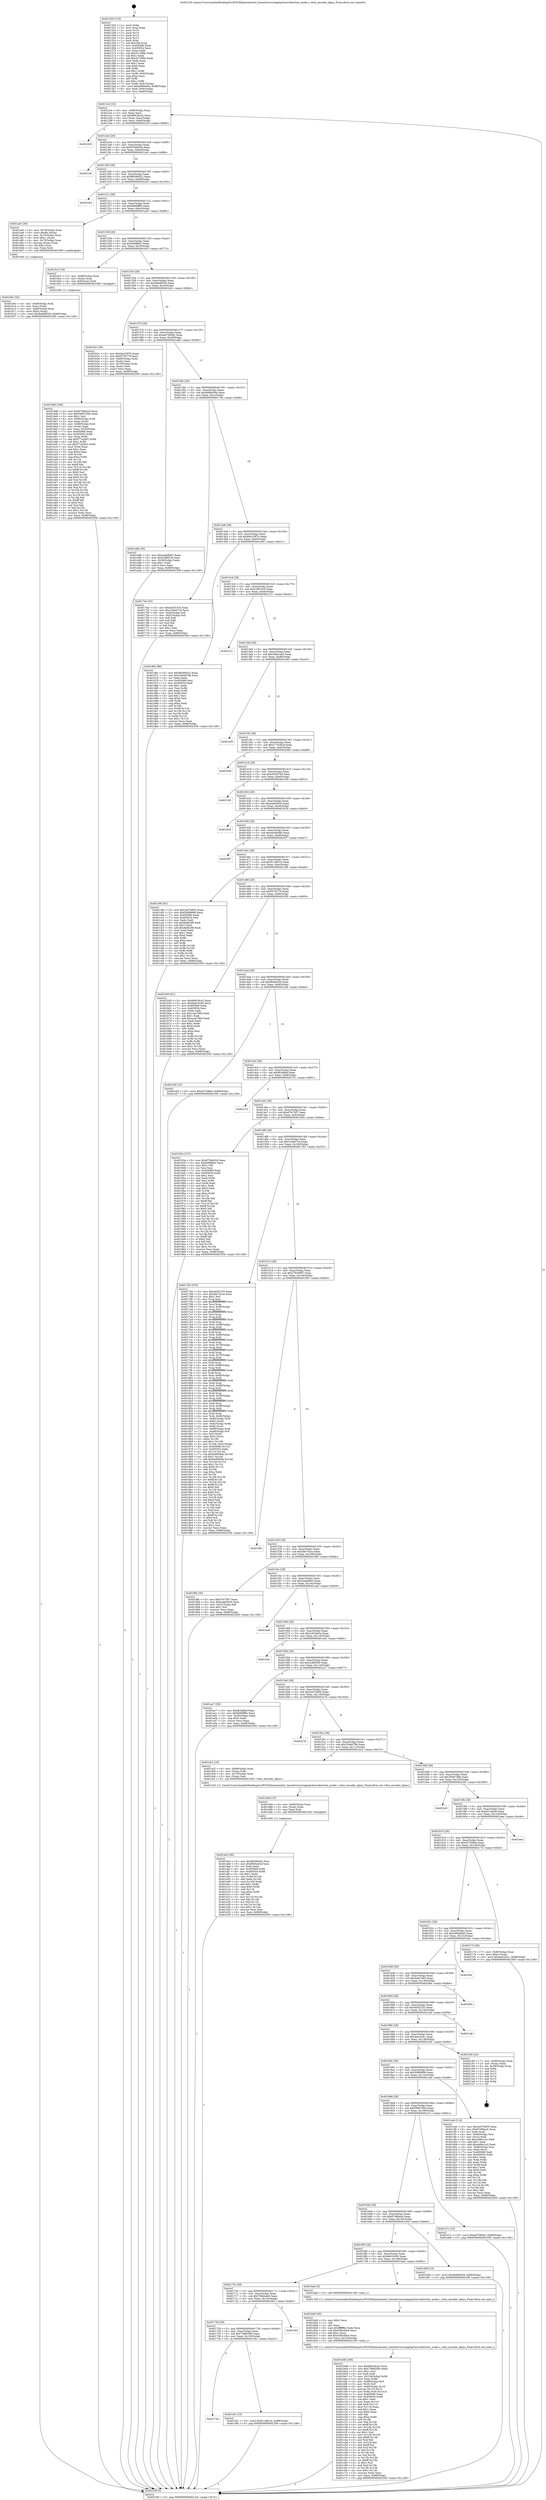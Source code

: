 digraph "0x401250" {
  label = "0x401250 (/mnt/c/Users/mathe/Desktop/tcc/POCII/binaries/extr_linuxdriversstagingvboxvideovbox_mode.c_vbox_encoder_dpms_Final-ollvm.out::main(0))"
  labelloc = "t"
  node[shape=record]

  Entry [label="",width=0.3,height=0.3,shape=circle,fillcolor=black,style=filled]
  "0x4012c4" [label="{
     0x4012c4 [32]\l
     | [instrs]\l
     &nbsp;&nbsp;0x4012c4 \<+6\>: mov -0x98(%rbp),%eax\l
     &nbsp;&nbsp;0x4012ca \<+2\>: mov %eax,%ecx\l
     &nbsp;&nbsp;0x4012cc \<+6\>: sub $0x86918c42,%ecx\l
     &nbsp;&nbsp;0x4012d2 \<+6\>: mov %eax,-0xac(%rbp)\l
     &nbsp;&nbsp;0x4012d8 \<+6\>: mov %ecx,-0xb0(%rbp)\l
     &nbsp;&nbsp;0x4012de \<+6\>: je 0000000000402220 \<main+0xfd0\>\l
  }"]
  "0x402220" [label="{
     0x402220\l
  }", style=dashed]
  "0x4012e4" [label="{
     0x4012e4 [28]\l
     | [instrs]\l
     &nbsp;&nbsp;0x4012e4 \<+5\>: jmp 00000000004012e9 \<main+0x99\>\l
     &nbsp;&nbsp;0x4012e9 \<+6\>: mov -0xac(%rbp),%eax\l
     &nbsp;&nbsp;0x4012ef \<+5\>: sub $0x875bb02d,%eax\l
     &nbsp;&nbsp;0x4012f4 \<+6\>: mov %eax,-0xb4(%rbp)\l
     &nbsp;&nbsp;0x4012fa \<+6\>: je 00000000004021ed \<main+0xf9d\>\l
  }"]
  Exit [label="",width=0.3,height=0.3,shape=circle,fillcolor=black,style=filled,peripheries=2]
  "0x4021ed" [label="{
     0x4021ed\l
  }", style=dashed]
  "0x401300" [label="{
     0x401300 [28]\l
     | [instrs]\l
     &nbsp;&nbsp;0x401300 \<+5\>: jmp 0000000000401305 \<main+0xb5\>\l
     &nbsp;&nbsp;0x401305 \<+6\>: mov -0xac(%rbp),%eax\l
     &nbsp;&nbsp;0x40130b \<+5\>: sub $0x98390d32,%eax\l
     &nbsp;&nbsp;0x401310 \<+6\>: mov %eax,-0xb8(%rbp)\l
     &nbsp;&nbsp;0x401316 \<+6\>: je 00000000004022a5 \<main+0x1055\>\l
  }"]
  "0x401de3" [label="{
     0x401de3 [90]\l
     | [instrs]\l
     &nbsp;&nbsp;0x401de3 \<+5\>: mov $0x98390d32,%esi\l
     &nbsp;&nbsp;0x401de8 \<+5\>: mov $0xf949e43d,%ecx\l
     &nbsp;&nbsp;0x401ded \<+2\>: xor %edx,%edx\l
     &nbsp;&nbsp;0x401def \<+8\>: mov 0x405068,%r8d\l
     &nbsp;&nbsp;0x401df7 \<+8\>: mov 0x405054,%r9d\l
     &nbsp;&nbsp;0x401dff \<+3\>: sub $0x1,%edx\l
     &nbsp;&nbsp;0x401e02 \<+3\>: mov %r8d,%r10d\l
     &nbsp;&nbsp;0x401e05 \<+3\>: add %edx,%r10d\l
     &nbsp;&nbsp;0x401e08 \<+4\>: imul %r10d,%r8d\l
     &nbsp;&nbsp;0x401e0c \<+4\>: and $0x1,%r8d\l
     &nbsp;&nbsp;0x401e10 \<+4\>: cmp $0x0,%r8d\l
     &nbsp;&nbsp;0x401e14 \<+4\>: sete %r11b\l
     &nbsp;&nbsp;0x401e18 \<+4\>: cmp $0xa,%r9d\l
     &nbsp;&nbsp;0x401e1c \<+3\>: setl %bl\l
     &nbsp;&nbsp;0x401e1f \<+3\>: mov %r11b,%r14b\l
     &nbsp;&nbsp;0x401e22 \<+3\>: and %bl,%r14b\l
     &nbsp;&nbsp;0x401e25 \<+3\>: xor %bl,%r11b\l
     &nbsp;&nbsp;0x401e28 \<+3\>: or %r11b,%r14b\l
     &nbsp;&nbsp;0x401e2b \<+4\>: test $0x1,%r14b\l
     &nbsp;&nbsp;0x401e2f \<+3\>: cmovne %ecx,%esi\l
     &nbsp;&nbsp;0x401e32 \<+6\>: mov %esi,-0x98(%rbp)\l
     &nbsp;&nbsp;0x401e38 \<+5\>: jmp 0000000000402358 \<main+0x1108\>\l
  }"]
  "0x4022a5" [label="{
     0x4022a5\l
  }", style=dashed]
  "0x40131c" [label="{
     0x40131c [28]\l
     | [instrs]\l
     &nbsp;&nbsp;0x40131c \<+5\>: jmp 0000000000401321 \<main+0xd1\>\l
     &nbsp;&nbsp;0x401321 \<+6\>: mov -0xac(%rbp),%eax\l
     &nbsp;&nbsp;0x401327 \<+5\>: sub $0x9d66ff82,%eax\l
     &nbsp;&nbsp;0x40132c \<+6\>: mov %eax,-0xbc(%rbp)\l
     &nbsp;&nbsp;0x401332 \<+6\>: je 0000000000401ae5 \<main+0x895\>\l
  }"]
  "0x401dd4" [label="{
     0x401dd4 [15]\l
     | [instrs]\l
     &nbsp;&nbsp;0x401dd4 \<+4\>: mov -0x68(%rbp),%rax\l
     &nbsp;&nbsp;0x401dd8 \<+3\>: mov (%rax),%rax\l
     &nbsp;&nbsp;0x401ddb \<+3\>: mov %rax,%rdi\l
     &nbsp;&nbsp;0x401dde \<+5\>: call 0000000000401030 \<free@plt\>\l
     | [calls]\l
     &nbsp;&nbsp;0x401030 \{1\} (unknown)\l
  }"]
  "0x401ae5" [label="{
     0x401ae5 [39]\l
     | [instrs]\l
     &nbsp;&nbsp;0x401ae5 \<+4\>: mov -0x78(%rbp),%rax\l
     &nbsp;&nbsp;0x401ae9 \<+6\>: movl $0x64,(%rax)\l
     &nbsp;&nbsp;0x401aef \<+4\>: mov -0x70(%rbp),%rax\l
     &nbsp;&nbsp;0x401af3 \<+6\>: movl $0x1,(%rax)\l
     &nbsp;&nbsp;0x401af9 \<+4\>: mov -0x70(%rbp),%rax\l
     &nbsp;&nbsp;0x401afd \<+3\>: movslq (%rax),%rax\l
     &nbsp;&nbsp;0x401b00 \<+4\>: shl $0x2,%rax\l
     &nbsp;&nbsp;0x401b04 \<+3\>: mov %rax,%rdi\l
     &nbsp;&nbsp;0x401b07 \<+5\>: call 0000000000401050 \<malloc@plt\>\l
     | [calls]\l
     &nbsp;&nbsp;0x401050 \{1\} (unknown)\l
  }"]
  "0x401338" [label="{
     0x401338 [28]\l
     | [instrs]\l
     &nbsp;&nbsp;0x401338 \<+5\>: jmp 000000000040133d \<main+0xed\>\l
     &nbsp;&nbsp;0x40133d \<+6\>: mov -0xac(%rbp),%eax\l
     &nbsp;&nbsp;0x401343 \<+5\>: sub $0x9d9ffa62,%eax\l
     &nbsp;&nbsp;0x401348 \<+6\>: mov %eax,-0xc0(%rbp)\l
     &nbsp;&nbsp;0x40134e \<+6\>: je 00000000004019c3 \<main+0x773\>\l
  }"]
  "0x401744" [label="{
     0x401744\l
  }", style=dashed]
  "0x4019c3" [label="{
     0x4019c3 [19]\l
     | [instrs]\l
     &nbsp;&nbsp;0x4019c3 \<+7\>: mov -0x88(%rbp),%rax\l
     &nbsp;&nbsp;0x4019ca \<+3\>: mov (%rax),%rax\l
     &nbsp;&nbsp;0x4019cd \<+4\>: mov 0x8(%rax),%rdi\l
     &nbsp;&nbsp;0x4019d1 \<+5\>: call 0000000000401060 \<atoi@plt\>\l
     | [calls]\l
     &nbsp;&nbsp;0x401060 \{1\} (unknown)\l
  }"]
  "0x401354" [label="{
     0x401354 [28]\l
     | [instrs]\l
     &nbsp;&nbsp;0x401354 \<+5\>: jmp 0000000000401359 \<main+0x109\>\l
     &nbsp;&nbsp;0x401359 \<+6\>: mov -0xac(%rbp),%eax\l
     &nbsp;&nbsp;0x40135f \<+5\>: sub $0x9e6d8529,%eax\l
     &nbsp;&nbsp;0x401364 \<+6\>: mov %eax,-0xc4(%rbp)\l
     &nbsp;&nbsp;0x40136a \<+6\>: je 0000000000401b2c \<main+0x8dc\>\l
  }"]
  "0x401c81" [label="{
     0x401c81 [15]\l
     | [instrs]\l
     &nbsp;&nbsp;0x401c81 \<+10\>: movl $0xf11d8c1b,-0x98(%rbp)\l
     &nbsp;&nbsp;0x401c8b \<+5\>: jmp 0000000000402358 \<main+0x1108\>\l
  }"]
  "0x401b2c" [label="{
     0x401b2c [36]\l
     | [instrs]\l
     &nbsp;&nbsp;0x401b2c \<+5\>: mov $0xb9c2587b,%eax\l
     &nbsp;&nbsp;0x401b31 \<+5\>: mov $0xf37f4776,%ecx\l
     &nbsp;&nbsp;0x401b36 \<+4\>: mov -0x60(%rbp),%rdx\l
     &nbsp;&nbsp;0x401b3a \<+2\>: mov (%rdx),%esi\l
     &nbsp;&nbsp;0x401b3c \<+4\>: mov -0x70(%rbp),%rdx\l
     &nbsp;&nbsp;0x401b40 \<+2\>: cmp (%rdx),%esi\l
     &nbsp;&nbsp;0x401b42 \<+3\>: cmovl %ecx,%eax\l
     &nbsp;&nbsp;0x401b45 \<+6\>: mov %eax,-0x98(%rbp)\l
     &nbsp;&nbsp;0x401b4b \<+5\>: jmp 0000000000402358 \<main+0x1108\>\l
  }"]
  "0x401370" [label="{
     0x401370 [28]\l
     | [instrs]\l
     &nbsp;&nbsp;0x401370 \<+5\>: jmp 0000000000401375 \<main+0x125\>\l
     &nbsp;&nbsp;0x401375 \<+6\>: mov -0xac(%rbp),%eax\l
     &nbsp;&nbsp;0x40137b \<+5\>: sub $0xad7585d2,%eax\l
     &nbsp;&nbsp;0x401380 \<+6\>: mov %eax,-0xc8(%rbp)\l
     &nbsp;&nbsp;0x401386 \<+6\>: je 0000000000401a8b \<main+0x83b\>\l
  }"]
  "0x401728" [label="{
     0x401728 [28]\l
     | [instrs]\l
     &nbsp;&nbsp;0x401728 \<+5\>: jmp 000000000040172d \<main+0x4dd\>\l
     &nbsp;&nbsp;0x40172d \<+6\>: mov -0xac(%rbp),%eax\l
     &nbsp;&nbsp;0x401733 \<+5\>: sub $0x73860590,%eax\l
     &nbsp;&nbsp;0x401738 \<+6\>: mov %eax,-0x150(%rbp)\l
     &nbsp;&nbsp;0x40173e \<+6\>: je 0000000000401c81 \<main+0xa31\>\l
  }"]
  "0x401a8b" [label="{
     0x401a8b [30]\l
     | [instrs]\l
     &nbsp;&nbsp;0x401a8b \<+5\>: mov $0x2aab9e63,%eax\l
     &nbsp;&nbsp;0x401a90 \<+5\>: mov $0x2cfd6526,%ecx\l
     &nbsp;&nbsp;0x401a95 \<+3\>: mov -0x30(%rbp),%edx\l
     &nbsp;&nbsp;0x401a98 \<+3\>: cmp $0x1,%edx\l
     &nbsp;&nbsp;0x401a9b \<+3\>: cmovl %ecx,%eax\l
     &nbsp;&nbsp;0x401a9e \<+6\>: mov %eax,-0x98(%rbp)\l
     &nbsp;&nbsp;0x401aa4 \<+5\>: jmp 0000000000402358 \<main+0x1108\>\l
  }"]
  "0x40138c" [label="{
     0x40138c [28]\l
     | [instrs]\l
     &nbsp;&nbsp;0x40138c \<+5\>: jmp 0000000000401391 \<main+0x141\>\l
     &nbsp;&nbsp;0x401391 \<+6\>: mov -0xac(%rbp),%eax\l
     &nbsp;&nbsp;0x401397 \<+5\>: sub $0xb888e56e,%eax\l
     &nbsp;&nbsp;0x40139c \<+6\>: mov %eax,-0xcc(%rbp)\l
     &nbsp;&nbsp;0x4013a2 \<+6\>: je 000000000040174e \<main+0x4fe\>\l
  }"]
  "0x401fb3" [label="{
     0x401fb3\l
  }", style=dashed]
  "0x40174e" [label="{
     0x40174e [53]\l
     | [instrs]\l
     &nbsp;&nbsp;0x40174e \<+5\>: mov $0x4d3f1533,%eax\l
     &nbsp;&nbsp;0x401753 \<+5\>: mov $0x145e6718,%ecx\l
     &nbsp;&nbsp;0x401758 \<+6\>: mov -0x92(%rbp),%dl\l
     &nbsp;&nbsp;0x40175e \<+7\>: mov -0x91(%rbp),%sil\l
     &nbsp;&nbsp;0x401765 \<+3\>: mov %dl,%dil\l
     &nbsp;&nbsp;0x401768 \<+3\>: and %sil,%dil\l
     &nbsp;&nbsp;0x40176b \<+3\>: xor %sil,%dl\l
     &nbsp;&nbsp;0x40176e \<+3\>: or %dl,%dil\l
     &nbsp;&nbsp;0x401771 \<+4\>: test $0x1,%dil\l
     &nbsp;&nbsp;0x401775 \<+3\>: cmovne %ecx,%eax\l
     &nbsp;&nbsp;0x401778 \<+6\>: mov %eax,-0x98(%rbp)\l
     &nbsp;&nbsp;0x40177e \<+5\>: jmp 0000000000402358 \<main+0x1108\>\l
  }"]
  "0x4013a8" [label="{
     0x4013a8 [28]\l
     | [instrs]\l
     &nbsp;&nbsp;0x4013a8 \<+5\>: jmp 00000000004013ad \<main+0x15d\>\l
     &nbsp;&nbsp;0x4013ad \<+6\>: mov -0xac(%rbp),%eax\l
     &nbsp;&nbsp;0x4013b3 \<+5\>: sub $0xb9c2587b,%eax\l
     &nbsp;&nbsp;0x4013b8 \<+6\>: mov %eax,-0xd0(%rbp)\l
     &nbsp;&nbsp;0x4013be \<+6\>: je 0000000000401d6c \<main+0xb1c\>\l
  }"]
  "0x402358" [label="{
     0x402358 [5]\l
     | [instrs]\l
     &nbsp;&nbsp;0x402358 \<+5\>: jmp 00000000004012c4 \<main+0x74\>\l
  }"]
  "0x401250" [label="{
     0x401250 [116]\l
     | [instrs]\l
     &nbsp;&nbsp;0x401250 \<+1\>: push %rbp\l
     &nbsp;&nbsp;0x401251 \<+3\>: mov %rsp,%rbp\l
     &nbsp;&nbsp;0x401254 \<+2\>: push %r15\l
     &nbsp;&nbsp;0x401256 \<+2\>: push %r14\l
     &nbsp;&nbsp;0x401258 \<+2\>: push %r13\l
     &nbsp;&nbsp;0x40125a \<+2\>: push %r12\l
     &nbsp;&nbsp;0x40125c \<+1\>: push %rbx\l
     &nbsp;&nbsp;0x40125d \<+7\>: sub $0x168,%rsp\l
     &nbsp;&nbsp;0x401264 \<+7\>: mov 0x405068,%eax\l
     &nbsp;&nbsp;0x40126b \<+7\>: mov 0x405054,%ecx\l
     &nbsp;&nbsp;0x401272 \<+2\>: mov %eax,%edx\l
     &nbsp;&nbsp;0x401274 \<+6\>: sub $0x5c7cf8fa,%edx\l
     &nbsp;&nbsp;0x40127a \<+3\>: sub $0x1,%edx\l
     &nbsp;&nbsp;0x40127d \<+6\>: add $0x5c7cf8fa,%edx\l
     &nbsp;&nbsp;0x401283 \<+3\>: imul %edx,%eax\l
     &nbsp;&nbsp;0x401286 \<+3\>: and $0x1,%eax\l
     &nbsp;&nbsp;0x401289 \<+3\>: cmp $0x0,%eax\l
     &nbsp;&nbsp;0x40128c \<+4\>: sete %r8b\l
     &nbsp;&nbsp;0x401290 \<+4\>: and $0x1,%r8b\l
     &nbsp;&nbsp;0x401294 \<+7\>: mov %r8b,-0x92(%rbp)\l
     &nbsp;&nbsp;0x40129b \<+3\>: cmp $0xa,%ecx\l
     &nbsp;&nbsp;0x40129e \<+4\>: setl %r8b\l
     &nbsp;&nbsp;0x4012a2 \<+4\>: and $0x1,%r8b\l
     &nbsp;&nbsp;0x4012a6 \<+7\>: mov %r8b,-0x91(%rbp)\l
     &nbsp;&nbsp;0x4012ad \<+10\>: movl $0xb888e56e,-0x98(%rbp)\l
     &nbsp;&nbsp;0x4012b7 \<+6\>: mov %edi,-0x9c(%rbp)\l
     &nbsp;&nbsp;0x4012bd \<+7\>: mov %rsi,-0xa8(%rbp)\l
  }"]
  "0x401bd8" [label="{
     0x401bd8 [169]\l
     | [instrs]\l
     &nbsp;&nbsp;0x401bd8 \<+5\>: mov $0x86918c42,%ecx\l
     &nbsp;&nbsp;0x401bdd \<+5\>: mov $0x73860590,%edx\l
     &nbsp;&nbsp;0x401be2 \<+3\>: mov $0x1,%sil\l
     &nbsp;&nbsp;0x401be5 \<+2\>: xor %edi,%edi\l
     &nbsp;&nbsp;0x401be7 \<+7\>: mov -0x154(%rbp),%r8d\l
     &nbsp;&nbsp;0x401bee \<+4\>: imul %eax,%r8d\l
     &nbsp;&nbsp;0x401bf2 \<+4\>: mov -0x68(%rbp),%r9\l
     &nbsp;&nbsp;0x401bf6 \<+3\>: mov (%r9),%r9\l
     &nbsp;&nbsp;0x401bf9 \<+4\>: mov -0x60(%rbp),%r10\l
     &nbsp;&nbsp;0x401bfd \<+3\>: movslq (%r10),%r10\l
     &nbsp;&nbsp;0x401c00 \<+4\>: mov %r8d,(%r9,%r10,4)\l
     &nbsp;&nbsp;0x401c04 \<+7\>: mov 0x405068,%eax\l
     &nbsp;&nbsp;0x401c0b \<+8\>: mov 0x405054,%r8d\l
     &nbsp;&nbsp;0x401c13 \<+3\>: sub $0x1,%edi\l
     &nbsp;&nbsp;0x401c16 \<+3\>: mov %eax,%r11d\l
     &nbsp;&nbsp;0x401c19 \<+3\>: add %edi,%r11d\l
     &nbsp;&nbsp;0x401c1c \<+4\>: imul %r11d,%eax\l
     &nbsp;&nbsp;0x401c20 \<+3\>: and $0x1,%eax\l
     &nbsp;&nbsp;0x401c23 \<+3\>: cmp $0x0,%eax\l
     &nbsp;&nbsp;0x401c26 \<+3\>: sete %bl\l
     &nbsp;&nbsp;0x401c29 \<+4\>: cmp $0xa,%r8d\l
     &nbsp;&nbsp;0x401c2d \<+4\>: setl %r14b\l
     &nbsp;&nbsp;0x401c31 \<+3\>: mov %bl,%r15b\l
     &nbsp;&nbsp;0x401c34 \<+4\>: xor $0xff,%r15b\l
     &nbsp;&nbsp;0x401c38 \<+3\>: mov %r14b,%r12b\l
     &nbsp;&nbsp;0x401c3b \<+4\>: xor $0xff,%r12b\l
     &nbsp;&nbsp;0x401c3f \<+4\>: xor $0x1,%sil\l
     &nbsp;&nbsp;0x401c43 \<+3\>: mov %r15b,%r13b\l
     &nbsp;&nbsp;0x401c46 \<+4\>: and $0xff,%r13b\l
     &nbsp;&nbsp;0x401c4a \<+3\>: and %sil,%bl\l
     &nbsp;&nbsp;0x401c4d \<+3\>: mov %r12b,%al\l
     &nbsp;&nbsp;0x401c50 \<+2\>: and $0xff,%al\l
     &nbsp;&nbsp;0x401c52 \<+3\>: and %sil,%r14b\l
     &nbsp;&nbsp;0x401c55 \<+3\>: or %bl,%r13b\l
     &nbsp;&nbsp;0x401c58 \<+3\>: or %r14b,%al\l
     &nbsp;&nbsp;0x401c5b \<+3\>: xor %al,%r13b\l
     &nbsp;&nbsp;0x401c5e \<+3\>: or %r12b,%r15b\l
     &nbsp;&nbsp;0x401c61 \<+4\>: xor $0xff,%r15b\l
     &nbsp;&nbsp;0x401c65 \<+4\>: or $0x1,%sil\l
     &nbsp;&nbsp;0x401c69 \<+3\>: and %sil,%r15b\l
     &nbsp;&nbsp;0x401c6c \<+3\>: or %r15b,%r13b\l
     &nbsp;&nbsp;0x401c6f \<+4\>: test $0x1,%r13b\l
     &nbsp;&nbsp;0x401c73 \<+3\>: cmovne %edx,%ecx\l
     &nbsp;&nbsp;0x401c76 \<+6\>: mov %ecx,-0x98(%rbp)\l
     &nbsp;&nbsp;0x401c7c \<+5\>: jmp 0000000000402358 \<main+0x1108\>\l
  }"]
  "0x401d6c" [label="{
     0x401d6c [86]\l
     | [instrs]\l
     &nbsp;&nbsp;0x401d6c \<+5\>: mov $0x98390d32,%eax\l
     &nbsp;&nbsp;0x401d71 \<+5\>: mov $0x336dd78b,%ecx\l
     &nbsp;&nbsp;0x401d76 \<+2\>: xor %edx,%edx\l
     &nbsp;&nbsp;0x401d78 \<+7\>: mov 0x405068,%esi\l
     &nbsp;&nbsp;0x401d7f \<+7\>: mov 0x405054,%edi\l
     &nbsp;&nbsp;0x401d86 \<+3\>: sub $0x1,%edx\l
     &nbsp;&nbsp;0x401d89 \<+3\>: mov %esi,%r8d\l
     &nbsp;&nbsp;0x401d8c \<+3\>: add %edx,%r8d\l
     &nbsp;&nbsp;0x401d8f \<+4\>: imul %r8d,%esi\l
     &nbsp;&nbsp;0x401d93 \<+3\>: and $0x1,%esi\l
     &nbsp;&nbsp;0x401d96 \<+3\>: cmp $0x0,%esi\l
     &nbsp;&nbsp;0x401d99 \<+4\>: sete %r9b\l
     &nbsp;&nbsp;0x401d9d \<+3\>: cmp $0xa,%edi\l
     &nbsp;&nbsp;0x401da0 \<+4\>: setl %r10b\l
     &nbsp;&nbsp;0x401da4 \<+3\>: mov %r9b,%r11b\l
     &nbsp;&nbsp;0x401da7 \<+3\>: and %r10b,%r11b\l
     &nbsp;&nbsp;0x401daa \<+3\>: xor %r10b,%r9b\l
     &nbsp;&nbsp;0x401dad \<+3\>: or %r9b,%r11b\l
     &nbsp;&nbsp;0x401db0 \<+4\>: test $0x1,%r11b\l
     &nbsp;&nbsp;0x401db4 \<+3\>: cmovne %ecx,%eax\l
     &nbsp;&nbsp;0x401db7 \<+6\>: mov %eax,-0x98(%rbp)\l
     &nbsp;&nbsp;0x401dbd \<+5\>: jmp 0000000000402358 \<main+0x1108\>\l
  }"]
  "0x4013c4" [label="{
     0x4013c4 [28]\l
     | [instrs]\l
     &nbsp;&nbsp;0x4013c4 \<+5\>: jmp 00000000004013c9 \<main+0x179\>\l
     &nbsp;&nbsp;0x4013c9 \<+6\>: mov -0xac(%rbp),%eax\l
     &nbsp;&nbsp;0x4013cf \<+5\>: sub $0xc2f914c9,%eax\l
     &nbsp;&nbsp;0x4013d4 \<+6\>: mov %eax,-0xd4(%rbp)\l
     &nbsp;&nbsp;0x4013da \<+6\>: je 0000000000402121 \<main+0xed1\>\l
  }"]
  "0x401bb0" [label="{
     0x401bb0 [40]\l
     | [instrs]\l
     &nbsp;&nbsp;0x401bb0 \<+5\>: mov $0x2,%ecx\l
     &nbsp;&nbsp;0x401bb5 \<+1\>: cltd\l
     &nbsp;&nbsp;0x401bb6 \<+2\>: idiv %ecx\l
     &nbsp;&nbsp;0x401bb8 \<+6\>: imul $0xfffffffe,%edx,%ecx\l
     &nbsp;&nbsp;0x401bbe \<+6\>: sub $0x558c40b4,%ecx\l
     &nbsp;&nbsp;0x401bc4 \<+3\>: add $0x1,%ecx\l
     &nbsp;&nbsp;0x401bc7 \<+6\>: add $0x558c40b4,%ecx\l
     &nbsp;&nbsp;0x401bcd \<+6\>: mov %ecx,-0x154(%rbp)\l
     &nbsp;&nbsp;0x401bd3 \<+5\>: call 0000000000401160 \<next_i\>\l
     | [calls]\l
     &nbsp;&nbsp;0x401160 \{1\} (/mnt/c/Users/mathe/Desktop/tcc/POCII/binaries/extr_linuxdriversstagingvboxvideovbox_mode.c_vbox_encoder_dpms_Final-ollvm.out::next_i)\l
  }"]
  "0x402121" [label="{
     0x402121\l
  }", style=dashed]
  "0x4013e0" [label="{
     0x4013e0 [28]\l
     | [instrs]\l
     &nbsp;&nbsp;0x4013e0 \<+5\>: jmp 00000000004013e5 \<main+0x195\>\l
     &nbsp;&nbsp;0x4013e5 \<+6\>: mov -0xac(%rbp),%eax\l
     &nbsp;&nbsp;0x4013eb \<+5\>: sub $0xc68a1bd3,%eax\l
     &nbsp;&nbsp;0x4013f0 \<+6\>: mov %eax,-0xd8(%rbp)\l
     &nbsp;&nbsp;0x4013f6 \<+6\>: je 0000000000401e93 \<main+0xc43\>\l
  }"]
  "0x40170c" [label="{
     0x40170c [28]\l
     | [instrs]\l
     &nbsp;&nbsp;0x40170c \<+5\>: jmp 0000000000401711 \<main+0x4c1\>\l
     &nbsp;&nbsp;0x401711 \<+6\>: mov -0xac(%rbp),%eax\l
     &nbsp;&nbsp;0x401717 \<+5\>: sub $0x70bbbab6,%eax\l
     &nbsp;&nbsp;0x40171c \<+6\>: mov %eax,-0x14c(%rbp)\l
     &nbsp;&nbsp;0x401722 \<+6\>: je 0000000000401fb3 \<main+0xd63\>\l
  }"]
  "0x401e93" [label="{
     0x401e93\l
  }", style=dashed]
  "0x4013fc" [label="{
     0x4013fc [28]\l
     | [instrs]\l
     &nbsp;&nbsp;0x4013fc \<+5\>: jmp 0000000000401401 \<main+0x1b1\>\l
     &nbsp;&nbsp;0x401401 \<+6\>: mov -0xac(%rbp),%eax\l
     &nbsp;&nbsp;0x401407 \<+5\>: sub $0xc775282d,%eax\l
     &nbsp;&nbsp;0x40140c \<+6\>: mov %eax,-0xdc(%rbp)\l
     &nbsp;&nbsp;0x401412 \<+6\>: je 00000000004020e8 \<main+0xe98\>\l
  }"]
  "0x401bab" [label="{
     0x401bab [5]\l
     | [instrs]\l
     &nbsp;&nbsp;0x401bab \<+5\>: call 0000000000401160 \<next_i\>\l
     | [calls]\l
     &nbsp;&nbsp;0x401160 \{1\} (/mnt/c/Users/mathe/Desktop/tcc/POCII/binaries/extr_linuxdriversstagingvboxvideovbox_mode.c_vbox_encoder_dpms_Final-ollvm.out::next_i)\l
  }"]
  "0x4020e8" [label="{
     0x4020e8\l
  }", style=dashed]
  "0x401418" [label="{
     0x401418 [28]\l
     | [instrs]\l
     &nbsp;&nbsp;0x401418 \<+5\>: jmp 000000000040141d \<main+0x1cd\>\l
     &nbsp;&nbsp;0x40141d \<+6\>: mov -0xac(%rbp),%eax\l
     &nbsp;&nbsp;0x401423 \<+5\>: sub $0xcd05b7e9,%eax\l
     &nbsp;&nbsp;0x401428 \<+6\>: mov %eax,-0xe0(%rbp)\l
     &nbsp;&nbsp;0x40142e \<+6\>: je 0000000000402160 \<main+0xf10\>\l
  }"]
  "0x4016f0" [label="{
     0x4016f0 [28]\l
     | [instrs]\l
     &nbsp;&nbsp;0x4016f0 \<+5\>: jmp 00000000004016f5 \<main+0x4a5\>\l
     &nbsp;&nbsp;0x4016f5 \<+6\>: mov -0xac(%rbp),%eax\l
     &nbsp;&nbsp;0x4016fb \<+5\>: sub $0x6e816c60,%eax\l
     &nbsp;&nbsp;0x401700 \<+6\>: mov %eax,-0x148(%rbp)\l
     &nbsp;&nbsp;0x401706 \<+6\>: je 0000000000401bab \<main+0x95b\>\l
  }"]
  "0x402160" [label="{
     0x402160\l
  }", style=dashed]
  "0x401434" [label="{
     0x401434 [28]\l
     | [instrs]\l
     &nbsp;&nbsp;0x401434 \<+5\>: jmp 0000000000401439 \<main+0x1e9\>\l
     &nbsp;&nbsp;0x401439 \<+6\>: mov -0xac(%rbp),%eax\l
     &nbsp;&nbsp;0x40143f \<+5\>: sub $0xeadd3620,%eax\l
     &nbsp;&nbsp;0x401444 \<+6\>: mov %eax,-0xe4(%rbp)\l
     &nbsp;&nbsp;0x40144a \<+6\>: je 0000000000401919 \<main+0x6c9\>\l
  }"]
  "0x401d5d" [label="{
     0x401d5d [15]\l
     | [instrs]\l
     &nbsp;&nbsp;0x401d5d \<+10\>: movl $0x9e6d8529,-0x98(%rbp)\l
     &nbsp;&nbsp;0x401d67 \<+5\>: jmp 0000000000402358 \<main+0x1108\>\l
  }"]
  "0x401919" [label="{
     0x401919\l
  }", style=dashed]
  "0x401450" [label="{
     0x401450 [28]\l
     | [instrs]\l
     &nbsp;&nbsp;0x401450 \<+5\>: jmp 0000000000401455 \<main+0x205\>\l
     &nbsp;&nbsp;0x401455 \<+6\>: mov -0xac(%rbp),%eax\l
     &nbsp;&nbsp;0x40145b \<+5\>: sub $0xebcb6e8b,%eax\l
     &nbsp;&nbsp;0x401460 \<+6\>: mov %eax,-0xe8(%rbp)\l
     &nbsp;&nbsp;0x401466 \<+6\>: je 00000000004020f7 \<main+0xea7\>\l
  }"]
  "0x401b0c" [label="{
     0x401b0c [32]\l
     | [instrs]\l
     &nbsp;&nbsp;0x401b0c \<+4\>: mov -0x68(%rbp),%rdi\l
     &nbsp;&nbsp;0x401b10 \<+3\>: mov %rax,(%rdi)\l
     &nbsp;&nbsp;0x401b13 \<+4\>: mov -0x60(%rbp),%rax\l
     &nbsp;&nbsp;0x401b17 \<+6\>: movl $0x0,(%rax)\l
     &nbsp;&nbsp;0x401b1d \<+10\>: movl $0x9e6d8529,-0x98(%rbp)\l
     &nbsp;&nbsp;0x401b27 \<+5\>: jmp 0000000000402358 \<main+0x1108\>\l
  }"]
  "0x4020f7" [label="{
     0x4020f7\l
  }", style=dashed]
  "0x40146c" [label="{
     0x40146c [28]\l
     | [instrs]\l
     &nbsp;&nbsp;0x40146c \<+5\>: jmp 0000000000401471 \<main+0x221\>\l
     &nbsp;&nbsp;0x401471 \<+6\>: mov -0xac(%rbp),%eax\l
     &nbsp;&nbsp;0x401477 \<+5\>: sub $0xf11d8c1b,%eax\l
     &nbsp;&nbsp;0x40147c \<+6\>: mov %eax,-0xec(%rbp)\l
     &nbsp;&nbsp;0x401482 \<+6\>: je 0000000000401c90 \<main+0xa40\>\l
  }"]
  "0x4016d4" [label="{
     0x4016d4 [28]\l
     | [instrs]\l
     &nbsp;&nbsp;0x4016d4 \<+5\>: jmp 00000000004016d9 \<main+0x489\>\l
     &nbsp;&nbsp;0x4016d9 \<+6\>: mov -0xac(%rbp),%eax\l
     &nbsp;&nbsp;0x4016df \<+5\>: sub $0x67d80acb,%eax\l
     &nbsp;&nbsp;0x4016e4 \<+6\>: mov %eax,-0x144(%rbp)\l
     &nbsp;&nbsp;0x4016ea \<+6\>: je 0000000000401d5d \<main+0xb0d\>\l
  }"]
  "0x401c90" [label="{
     0x401c90 [91]\l
     | [instrs]\l
     &nbsp;&nbsp;0x401c90 \<+5\>: mov $0x2e07b950,%eax\l
     &nbsp;&nbsp;0x401c95 \<+5\>: mov $0x50f89899,%ecx\l
     &nbsp;&nbsp;0x401c9a \<+7\>: mov 0x405068,%edx\l
     &nbsp;&nbsp;0x401ca1 \<+7\>: mov 0x405054,%esi\l
     &nbsp;&nbsp;0x401ca8 \<+2\>: mov %edx,%edi\l
     &nbsp;&nbsp;0x401caa \<+6\>: sub $0x8a6bc98,%edi\l
     &nbsp;&nbsp;0x401cb0 \<+3\>: sub $0x1,%edi\l
     &nbsp;&nbsp;0x401cb3 \<+6\>: add $0x8a6bc98,%edi\l
     &nbsp;&nbsp;0x401cb9 \<+3\>: imul %edi,%edx\l
     &nbsp;&nbsp;0x401cbc \<+3\>: and $0x1,%edx\l
     &nbsp;&nbsp;0x401cbf \<+3\>: cmp $0x0,%edx\l
     &nbsp;&nbsp;0x401cc2 \<+4\>: sete %r8b\l
     &nbsp;&nbsp;0x401cc6 \<+3\>: cmp $0xa,%esi\l
     &nbsp;&nbsp;0x401cc9 \<+4\>: setl %r9b\l
     &nbsp;&nbsp;0x401ccd \<+3\>: mov %r8b,%r10b\l
     &nbsp;&nbsp;0x401cd0 \<+3\>: and %r9b,%r10b\l
     &nbsp;&nbsp;0x401cd3 \<+3\>: xor %r9b,%r8b\l
     &nbsp;&nbsp;0x401cd6 \<+3\>: or %r8b,%r10b\l
     &nbsp;&nbsp;0x401cd9 \<+4\>: test $0x1,%r10b\l
     &nbsp;&nbsp;0x401cdd \<+3\>: cmovne %ecx,%eax\l
     &nbsp;&nbsp;0x401ce0 \<+6\>: mov %eax,-0x98(%rbp)\l
     &nbsp;&nbsp;0x401ce6 \<+5\>: jmp 0000000000402358 \<main+0x1108\>\l
  }"]
  "0x401488" [label="{
     0x401488 [28]\l
     | [instrs]\l
     &nbsp;&nbsp;0x401488 \<+5\>: jmp 000000000040148d \<main+0x23d\>\l
     &nbsp;&nbsp;0x40148d \<+6\>: mov -0xac(%rbp),%eax\l
     &nbsp;&nbsp;0x401493 \<+5\>: sub $0xf37f4776,%eax\l
     &nbsp;&nbsp;0x401498 \<+6\>: mov %eax,-0xf0(%rbp)\l
     &nbsp;&nbsp;0x40149e \<+6\>: je 0000000000401b50 \<main+0x900\>\l
  }"]
  "0x401a7c" [label="{
     0x401a7c [15]\l
     | [instrs]\l
     &nbsp;&nbsp;0x401a7c \<+10\>: movl $0xad7585d2,-0x98(%rbp)\l
     &nbsp;&nbsp;0x401a86 \<+5\>: jmp 0000000000402358 \<main+0x1108\>\l
  }"]
  "0x401b50" [label="{
     0x401b50 [91]\l
     | [instrs]\l
     &nbsp;&nbsp;0x401b50 \<+5\>: mov $0x86918c42,%eax\l
     &nbsp;&nbsp;0x401b55 \<+5\>: mov $0x6e816c60,%ecx\l
     &nbsp;&nbsp;0x401b5a \<+7\>: mov 0x405068,%edx\l
     &nbsp;&nbsp;0x401b61 \<+7\>: mov 0x405054,%esi\l
     &nbsp;&nbsp;0x401b68 \<+2\>: mov %edx,%edi\l
     &nbsp;&nbsp;0x401b6a \<+6\>: sub $0xccae7664,%edi\l
     &nbsp;&nbsp;0x401b70 \<+3\>: sub $0x1,%edi\l
     &nbsp;&nbsp;0x401b73 \<+6\>: add $0xccae7664,%edi\l
     &nbsp;&nbsp;0x401b79 \<+3\>: imul %edi,%edx\l
     &nbsp;&nbsp;0x401b7c \<+3\>: and $0x1,%edx\l
     &nbsp;&nbsp;0x401b7f \<+3\>: cmp $0x0,%edx\l
     &nbsp;&nbsp;0x401b82 \<+4\>: sete %r8b\l
     &nbsp;&nbsp;0x401b86 \<+3\>: cmp $0xa,%esi\l
     &nbsp;&nbsp;0x401b89 \<+4\>: setl %r9b\l
     &nbsp;&nbsp;0x401b8d \<+3\>: mov %r8b,%r10b\l
     &nbsp;&nbsp;0x401b90 \<+3\>: and %r9b,%r10b\l
     &nbsp;&nbsp;0x401b93 \<+3\>: xor %r9b,%r8b\l
     &nbsp;&nbsp;0x401b96 \<+3\>: or %r8b,%r10b\l
     &nbsp;&nbsp;0x401b99 \<+4\>: test $0x1,%r10b\l
     &nbsp;&nbsp;0x401b9d \<+3\>: cmovne %ecx,%eax\l
     &nbsp;&nbsp;0x401ba0 \<+6\>: mov %eax,-0x98(%rbp)\l
     &nbsp;&nbsp;0x401ba6 \<+5\>: jmp 0000000000402358 \<main+0x1108\>\l
  }"]
  "0x4014a4" [label="{
     0x4014a4 [28]\l
     | [instrs]\l
     &nbsp;&nbsp;0x4014a4 \<+5\>: jmp 00000000004014a9 \<main+0x259\>\l
     &nbsp;&nbsp;0x4014a9 \<+6\>: mov -0xac(%rbp),%eax\l
     &nbsp;&nbsp;0x4014af \<+5\>: sub $0xf949e43d,%eax\l
     &nbsp;&nbsp;0x4014b4 \<+6\>: mov %eax,-0xf4(%rbp)\l
     &nbsp;&nbsp;0x4014ba \<+6\>: je 0000000000401e3d \<main+0xbed\>\l
  }"]
  "0x4016b8" [label="{
     0x4016b8 [28]\l
     | [instrs]\l
     &nbsp;&nbsp;0x4016b8 \<+5\>: jmp 00000000004016bd \<main+0x46d\>\l
     &nbsp;&nbsp;0x4016bd \<+6\>: mov -0xac(%rbp),%eax\l
     &nbsp;&nbsp;0x4016c3 \<+5\>: sub $0x59847d5d,%eax\l
     &nbsp;&nbsp;0x4016c8 \<+6\>: mov %eax,-0x140(%rbp)\l
     &nbsp;&nbsp;0x4016ce \<+6\>: je 0000000000401a7c \<main+0x82c\>\l
  }"]
  "0x401e3d" [label="{
     0x401e3d [15]\l
     | [instrs]\l
     &nbsp;&nbsp;0x401e3d \<+10\>: movl $0x4375dfed,-0x98(%rbp)\l
     &nbsp;&nbsp;0x401e47 \<+5\>: jmp 0000000000402358 \<main+0x1108\>\l
  }"]
  "0x4014c0" [label="{
     0x4014c0 [28]\l
     | [instrs]\l
     &nbsp;&nbsp;0x4014c0 \<+5\>: jmp 00000000004014c5 \<main+0x275\>\l
     &nbsp;&nbsp;0x4014c5 \<+6\>: mov -0xac(%rbp),%eax\l
     &nbsp;&nbsp;0x4014cb \<+5\>: sub $0xfb3af6ef,%eax\l
     &nbsp;&nbsp;0x4014d0 \<+6\>: mov %eax,-0xf8(%rbp)\l
     &nbsp;&nbsp;0x4014d6 \<+6\>: je 0000000000402151 \<main+0xf01\>\l
  }"]
  "0x401ceb" [label="{
     0x401ceb [114]\l
     | [instrs]\l
     &nbsp;&nbsp;0x401ceb \<+5\>: mov $0x2e07b950,%eax\l
     &nbsp;&nbsp;0x401cf0 \<+5\>: mov $0x67d80acb,%ecx\l
     &nbsp;&nbsp;0x401cf5 \<+2\>: xor %edx,%edx\l
     &nbsp;&nbsp;0x401cf7 \<+4\>: mov -0x60(%rbp),%rsi\l
     &nbsp;&nbsp;0x401cfb \<+2\>: mov (%rsi),%edi\l
     &nbsp;&nbsp;0x401cfd \<+6\>: sub $0xa49bc1e2,%edi\l
     &nbsp;&nbsp;0x401d03 \<+3\>: add $0x1,%edi\l
     &nbsp;&nbsp;0x401d06 \<+6\>: add $0xa49bc1e2,%edi\l
     &nbsp;&nbsp;0x401d0c \<+4\>: mov -0x60(%rbp),%rsi\l
     &nbsp;&nbsp;0x401d10 \<+2\>: mov %edi,(%rsi)\l
     &nbsp;&nbsp;0x401d12 \<+7\>: mov 0x405068,%edi\l
     &nbsp;&nbsp;0x401d19 \<+8\>: mov 0x405054,%r8d\l
     &nbsp;&nbsp;0x401d21 \<+3\>: sub $0x1,%edx\l
     &nbsp;&nbsp;0x401d24 \<+3\>: mov %edi,%r9d\l
     &nbsp;&nbsp;0x401d27 \<+3\>: add %edx,%r9d\l
     &nbsp;&nbsp;0x401d2a \<+4\>: imul %r9d,%edi\l
     &nbsp;&nbsp;0x401d2e \<+3\>: and $0x1,%edi\l
     &nbsp;&nbsp;0x401d31 \<+3\>: cmp $0x0,%edi\l
     &nbsp;&nbsp;0x401d34 \<+4\>: sete %r10b\l
     &nbsp;&nbsp;0x401d38 \<+4\>: cmp $0xa,%r8d\l
     &nbsp;&nbsp;0x401d3c \<+4\>: setl %r11b\l
     &nbsp;&nbsp;0x401d40 \<+3\>: mov %r10b,%bl\l
     &nbsp;&nbsp;0x401d43 \<+3\>: and %r11b,%bl\l
     &nbsp;&nbsp;0x401d46 \<+3\>: xor %r11b,%r10b\l
     &nbsp;&nbsp;0x401d49 \<+3\>: or %r10b,%bl\l
     &nbsp;&nbsp;0x401d4c \<+3\>: test $0x1,%bl\l
     &nbsp;&nbsp;0x401d4f \<+3\>: cmovne %ecx,%eax\l
     &nbsp;&nbsp;0x401d52 \<+6\>: mov %eax,-0x98(%rbp)\l
     &nbsp;&nbsp;0x401d58 \<+5\>: jmp 0000000000402358 \<main+0x1108\>\l
  }"]
  "0x402151" [label="{
     0x402151\l
  }", style=dashed]
  "0x4014dc" [label="{
     0x4014dc [28]\l
     | [instrs]\l
     &nbsp;&nbsp;0x4014dc \<+5\>: jmp 00000000004014e1 \<main+0x291\>\l
     &nbsp;&nbsp;0x4014e1 \<+6\>: mov -0xac(%rbp),%eax\l
     &nbsp;&nbsp;0x4014e7 \<+5\>: sub $0xd7b7597,%eax\l
     &nbsp;&nbsp;0x4014ec \<+6\>: mov %eax,-0xfc(%rbp)\l
     &nbsp;&nbsp;0x4014f2 \<+6\>: je 000000000040193a \<main+0x6ea\>\l
  }"]
  "0x40169c" [label="{
     0x40169c [28]\l
     | [instrs]\l
     &nbsp;&nbsp;0x40169c \<+5\>: jmp 00000000004016a1 \<main+0x451\>\l
     &nbsp;&nbsp;0x4016a1 \<+6\>: mov -0xac(%rbp),%eax\l
     &nbsp;&nbsp;0x4016a7 \<+5\>: sub $0x50f89899,%eax\l
     &nbsp;&nbsp;0x4016ac \<+6\>: mov %eax,-0x13c(%rbp)\l
     &nbsp;&nbsp;0x4016b2 \<+6\>: je 0000000000401ceb \<main+0xa9b\>\l
  }"]
  "0x40193a" [label="{
     0x40193a [137]\l
     | [instrs]\l
     &nbsp;&nbsp;0x40193a \<+5\>: mov $0x875bb02d,%eax\l
     &nbsp;&nbsp;0x40193f \<+5\>: mov $0x9d9ffa62,%ecx\l
     &nbsp;&nbsp;0x401944 \<+2\>: mov $0x1,%dl\l
     &nbsp;&nbsp;0x401946 \<+2\>: xor %esi,%esi\l
     &nbsp;&nbsp;0x401948 \<+7\>: mov 0x405068,%edi\l
     &nbsp;&nbsp;0x40194f \<+8\>: mov 0x405054,%r8d\l
     &nbsp;&nbsp;0x401957 \<+3\>: sub $0x1,%esi\l
     &nbsp;&nbsp;0x40195a \<+3\>: mov %edi,%r9d\l
     &nbsp;&nbsp;0x40195d \<+3\>: add %esi,%r9d\l
     &nbsp;&nbsp;0x401960 \<+4\>: imul %r9d,%edi\l
     &nbsp;&nbsp;0x401964 \<+3\>: and $0x1,%edi\l
     &nbsp;&nbsp;0x401967 \<+3\>: cmp $0x0,%edi\l
     &nbsp;&nbsp;0x40196a \<+4\>: sete %r10b\l
     &nbsp;&nbsp;0x40196e \<+4\>: cmp $0xa,%r8d\l
     &nbsp;&nbsp;0x401972 \<+4\>: setl %r11b\l
     &nbsp;&nbsp;0x401976 \<+3\>: mov %r10b,%bl\l
     &nbsp;&nbsp;0x401979 \<+3\>: xor $0xff,%bl\l
     &nbsp;&nbsp;0x40197c \<+3\>: mov %r11b,%r14b\l
     &nbsp;&nbsp;0x40197f \<+4\>: xor $0xff,%r14b\l
     &nbsp;&nbsp;0x401983 \<+3\>: xor $0x0,%dl\l
     &nbsp;&nbsp;0x401986 \<+3\>: mov %bl,%r15b\l
     &nbsp;&nbsp;0x401989 \<+4\>: and $0x0,%r15b\l
     &nbsp;&nbsp;0x40198d \<+3\>: and %dl,%r10b\l
     &nbsp;&nbsp;0x401990 \<+3\>: mov %r14b,%r12b\l
     &nbsp;&nbsp;0x401993 \<+4\>: and $0x0,%r12b\l
     &nbsp;&nbsp;0x401997 \<+3\>: and %dl,%r11b\l
     &nbsp;&nbsp;0x40199a \<+3\>: or %r10b,%r15b\l
     &nbsp;&nbsp;0x40199d \<+3\>: or %r11b,%r12b\l
     &nbsp;&nbsp;0x4019a0 \<+3\>: xor %r12b,%r15b\l
     &nbsp;&nbsp;0x4019a3 \<+3\>: or %r14b,%bl\l
     &nbsp;&nbsp;0x4019a6 \<+3\>: xor $0xff,%bl\l
     &nbsp;&nbsp;0x4019a9 \<+3\>: or $0x0,%dl\l
     &nbsp;&nbsp;0x4019ac \<+2\>: and %dl,%bl\l
     &nbsp;&nbsp;0x4019ae \<+3\>: or %bl,%r15b\l
     &nbsp;&nbsp;0x4019b1 \<+4\>: test $0x1,%r15b\l
     &nbsp;&nbsp;0x4019b5 \<+3\>: cmovne %ecx,%eax\l
     &nbsp;&nbsp;0x4019b8 \<+6\>: mov %eax,-0x98(%rbp)\l
     &nbsp;&nbsp;0x4019be \<+5\>: jmp 0000000000402358 \<main+0x1108\>\l
  }"]
  "0x4014f8" [label="{
     0x4014f8 [28]\l
     | [instrs]\l
     &nbsp;&nbsp;0x4014f8 \<+5\>: jmp 00000000004014fd \<main+0x2ad\>\l
     &nbsp;&nbsp;0x4014fd \<+6\>: mov -0xac(%rbp),%eax\l
     &nbsp;&nbsp;0x401503 \<+5\>: sub $0x145e6718,%eax\l
     &nbsp;&nbsp;0x401508 \<+6\>: mov %eax,-0x100(%rbp)\l
     &nbsp;&nbsp;0x40150e \<+6\>: je 0000000000401783 \<main+0x533\>\l
  }"]
  "0x402190" [label="{
     0x402190 [24]\l
     | [instrs]\l
     &nbsp;&nbsp;0x402190 \<+7\>: mov -0x90(%rbp),%rax\l
     &nbsp;&nbsp;0x402197 \<+2\>: mov (%rax),%eax\l
     &nbsp;&nbsp;0x402199 \<+4\>: lea -0x28(%rbp),%rsp\l
     &nbsp;&nbsp;0x40219d \<+1\>: pop %rbx\l
     &nbsp;&nbsp;0x40219e \<+2\>: pop %r12\l
     &nbsp;&nbsp;0x4021a0 \<+2\>: pop %r13\l
     &nbsp;&nbsp;0x4021a2 \<+2\>: pop %r14\l
     &nbsp;&nbsp;0x4021a4 \<+2\>: pop %r15\l
     &nbsp;&nbsp;0x4021a6 \<+1\>: pop %rbp\l
     &nbsp;&nbsp;0x4021a7 \<+1\>: ret\l
  }"]
  "0x401783" [label="{
     0x401783 [376]\l
     | [instrs]\l
     &nbsp;&nbsp;0x401783 \<+5\>: mov $0x4d3f1533,%eax\l
     &nbsp;&nbsp;0x401788 \<+5\>: mov $0x28e75cce,%ecx\l
     &nbsp;&nbsp;0x40178d \<+2\>: mov $0x1,%dl\l
     &nbsp;&nbsp;0x40178f \<+3\>: mov %rsp,%rsi\l
     &nbsp;&nbsp;0x401792 \<+4\>: add $0xfffffffffffffff0,%rsi\l
     &nbsp;&nbsp;0x401796 \<+3\>: mov %rsi,%rsp\l
     &nbsp;&nbsp;0x401799 \<+7\>: mov %rsi,-0x90(%rbp)\l
     &nbsp;&nbsp;0x4017a0 \<+3\>: mov %rsp,%rsi\l
     &nbsp;&nbsp;0x4017a3 \<+4\>: add $0xfffffffffffffff0,%rsi\l
     &nbsp;&nbsp;0x4017a7 \<+3\>: mov %rsi,%rsp\l
     &nbsp;&nbsp;0x4017aa \<+3\>: mov %rsp,%rdi\l
     &nbsp;&nbsp;0x4017ad \<+4\>: add $0xfffffffffffffff0,%rdi\l
     &nbsp;&nbsp;0x4017b1 \<+3\>: mov %rdi,%rsp\l
     &nbsp;&nbsp;0x4017b4 \<+7\>: mov %rdi,-0x88(%rbp)\l
     &nbsp;&nbsp;0x4017bb \<+3\>: mov %rsp,%rdi\l
     &nbsp;&nbsp;0x4017be \<+4\>: add $0xfffffffffffffff0,%rdi\l
     &nbsp;&nbsp;0x4017c2 \<+3\>: mov %rdi,%rsp\l
     &nbsp;&nbsp;0x4017c5 \<+4\>: mov %rdi,-0x80(%rbp)\l
     &nbsp;&nbsp;0x4017c9 \<+3\>: mov %rsp,%rdi\l
     &nbsp;&nbsp;0x4017cc \<+4\>: add $0xfffffffffffffff0,%rdi\l
     &nbsp;&nbsp;0x4017d0 \<+3\>: mov %rdi,%rsp\l
     &nbsp;&nbsp;0x4017d3 \<+4\>: mov %rdi,-0x78(%rbp)\l
     &nbsp;&nbsp;0x4017d7 \<+3\>: mov %rsp,%rdi\l
     &nbsp;&nbsp;0x4017da \<+4\>: add $0xfffffffffffffff0,%rdi\l
     &nbsp;&nbsp;0x4017de \<+3\>: mov %rdi,%rsp\l
     &nbsp;&nbsp;0x4017e1 \<+4\>: mov %rdi,-0x70(%rbp)\l
     &nbsp;&nbsp;0x4017e5 \<+3\>: mov %rsp,%rdi\l
     &nbsp;&nbsp;0x4017e8 \<+4\>: add $0xfffffffffffffff0,%rdi\l
     &nbsp;&nbsp;0x4017ec \<+3\>: mov %rdi,%rsp\l
     &nbsp;&nbsp;0x4017ef \<+4\>: mov %rdi,-0x68(%rbp)\l
     &nbsp;&nbsp;0x4017f3 \<+3\>: mov %rsp,%rdi\l
     &nbsp;&nbsp;0x4017f6 \<+4\>: add $0xfffffffffffffff0,%rdi\l
     &nbsp;&nbsp;0x4017fa \<+3\>: mov %rdi,%rsp\l
     &nbsp;&nbsp;0x4017fd \<+4\>: mov %rdi,-0x60(%rbp)\l
     &nbsp;&nbsp;0x401801 \<+3\>: mov %rsp,%rdi\l
     &nbsp;&nbsp;0x401804 \<+4\>: add $0xfffffffffffffff0,%rdi\l
     &nbsp;&nbsp;0x401808 \<+3\>: mov %rdi,%rsp\l
     &nbsp;&nbsp;0x40180b \<+4\>: mov %rdi,-0x58(%rbp)\l
     &nbsp;&nbsp;0x40180f \<+3\>: mov %rsp,%rdi\l
     &nbsp;&nbsp;0x401812 \<+4\>: add $0xfffffffffffffff0,%rdi\l
     &nbsp;&nbsp;0x401816 \<+3\>: mov %rdi,%rsp\l
     &nbsp;&nbsp;0x401819 \<+4\>: mov %rdi,-0x50(%rbp)\l
     &nbsp;&nbsp;0x40181d \<+3\>: mov %rsp,%rdi\l
     &nbsp;&nbsp;0x401820 \<+4\>: add $0xfffffffffffffff0,%rdi\l
     &nbsp;&nbsp;0x401824 \<+3\>: mov %rdi,%rsp\l
     &nbsp;&nbsp;0x401827 \<+4\>: mov %rdi,-0x48(%rbp)\l
     &nbsp;&nbsp;0x40182b \<+3\>: mov %rsp,%rdi\l
     &nbsp;&nbsp;0x40182e \<+4\>: add $0xfffffffffffffff0,%rdi\l
     &nbsp;&nbsp;0x401832 \<+3\>: mov %rdi,%rsp\l
     &nbsp;&nbsp;0x401835 \<+4\>: mov %rdi,-0x40(%rbp)\l
     &nbsp;&nbsp;0x401839 \<+7\>: mov -0x90(%rbp),%rdi\l
     &nbsp;&nbsp;0x401840 \<+6\>: movl $0x0,(%rdi)\l
     &nbsp;&nbsp;0x401846 \<+7\>: mov -0x9c(%rbp),%r8d\l
     &nbsp;&nbsp;0x40184d \<+3\>: mov %r8d,(%rsi)\l
     &nbsp;&nbsp;0x401850 \<+7\>: mov -0x88(%rbp),%rdi\l
     &nbsp;&nbsp;0x401857 \<+7\>: mov -0xa8(%rbp),%r9\l
     &nbsp;&nbsp;0x40185e \<+3\>: mov %r9,(%rdi)\l
     &nbsp;&nbsp;0x401861 \<+3\>: cmpl $0x2,(%rsi)\l
     &nbsp;&nbsp;0x401864 \<+4\>: setne %r10b\l
     &nbsp;&nbsp;0x401868 \<+4\>: and $0x1,%r10b\l
     &nbsp;&nbsp;0x40186c \<+4\>: mov %r10b,-0x31(%rbp)\l
     &nbsp;&nbsp;0x401870 \<+8\>: mov 0x405068,%r11d\l
     &nbsp;&nbsp;0x401878 \<+7\>: mov 0x405054,%ebx\l
     &nbsp;&nbsp;0x40187f \<+3\>: mov %r11d,%r14d\l
     &nbsp;&nbsp;0x401882 \<+7\>: sub $0x6e6f39eb,%r14d\l
     &nbsp;&nbsp;0x401889 \<+4\>: sub $0x1,%r14d\l
     &nbsp;&nbsp;0x40188d \<+7\>: add $0x6e6f39eb,%r14d\l
     &nbsp;&nbsp;0x401894 \<+4\>: imul %r14d,%r11d\l
     &nbsp;&nbsp;0x401898 \<+4\>: and $0x1,%r11d\l
     &nbsp;&nbsp;0x40189c \<+4\>: cmp $0x0,%r11d\l
     &nbsp;&nbsp;0x4018a0 \<+4\>: sete %r10b\l
     &nbsp;&nbsp;0x4018a4 \<+3\>: cmp $0xa,%ebx\l
     &nbsp;&nbsp;0x4018a7 \<+4\>: setl %r15b\l
     &nbsp;&nbsp;0x4018ab \<+3\>: mov %r10b,%r12b\l
     &nbsp;&nbsp;0x4018ae \<+4\>: xor $0xff,%r12b\l
     &nbsp;&nbsp;0x4018b2 \<+3\>: mov %r15b,%r13b\l
     &nbsp;&nbsp;0x4018b5 \<+4\>: xor $0xff,%r13b\l
     &nbsp;&nbsp;0x4018b9 \<+3\>: xor $0x0,%dl\l
     &nbsp;&nbsp;0x4018bc \<+3\>: mov %r12b,%sil\l
     &nbsp;&nbsp;0x4018bf \<+4\>: and $0x0,%sil\l
     &nbsp;&nbsp;0x4018c3 \<+3\>: and %dl,%r10b\l
     &nbsp;&nbsp;0x4018c6 \<+3\>: mov %r13b,%dil\l
     &nbsp;&nbsp;0x4018c9 \<+4\>: and $0x0,%dil\l
     &nbsp;&nbsp;0x4018cd \<+3\>: and %dl,%r15b\l
     &nbsp;&nbsp;0x4018d0 \<+3\>: or %r10b,%sil\l
     &nbsp;&nbsp;0x4018d3 \<+3\>: or %r15b,%dil\l
     &nbsp;&nbsp;0x4018d6 \<+3\>: xor %dil,%sil\l
     &nbsp;&nbsp;0x4018d9 \<+3\>: or %r13b,%r12b\l
     &nbsp;&nbsp;0x4018dc \<+4\>: xor $0xff,%r12b\l
     &nbsp;&nbsp;0x4018e0 \<+3\>: or $0x0,%dl\l
     &nbsp;&nbsp;0x4018e3 \<+3\>: and %dl,%r12b\l
     &nbsp;&nbsp;0x4018e6 \<+3\>: or %r12b,%sil\l
     &nbsp;&nbsp;0x4018e9 \<+4\>: test $0x1,%sil\l
     &nbsp;&nbsp;0x4018ed \<+3\>: cmovne %ecx,%eax\l
     &nbsp;&nbsp;0x4018f0 \<+6\>: mov %eax,-0x98(%rbp)\l
     &nbsp;&nbsp;0x4018f6 \<+5\>: jmp 0000000000402358 \<main+0x1108\>\l
  }"]
  "0x401514" [label="{
     0x401514 [28]\l
     | [instrs]\l
     &nbsp;&nbsp;0x401514 \<+5\>: jmp 0000000000401519 \<main+0x2c9\>\l
     &nbsp;&nbsp;0x401519 \<+6\>: mov -0xac(%rbp),%eax\l
     &nbsp;&nbsp;0x40151f \<+5\>: sub $0x27934897,%eax\l
     &nbsp;&nbsp;0x401524 \<+6\>: mov %eax,-0x104(%rbp)\l
     &nbsp;&nbsp;0x40152a \<+6\>: je 0000000000401f95 \<main+0xd45\>\l
  }"]
  "0x401680" [label="{
     0x401680 [28]\l
     | [instrs]\l
     &nbsp;&nbsp;0x401680 \<+5\>: jmp 0000000000401685 \<main+0x435\>\l
     &nbsp;&nbsp;0x401685 \<+6\>: mov -0xac(%rbp),%eax\l
     &nbsp;&nbsp;0x40168b \<+5\>: sub $0x4ed1fc41,%eax\l
     &nbsp;&nbsp;0x401690 \<+6\>: mov %eax,-0x138(%rbp)\l
     &nbsp;&nbsp;0x401696 \<+6\>: je 0000000000402190 \<main+0xf40\>\l
  }"]
  "0x4021a8" [label="{
     0x4021a8\l
  }", style=dashed]
  "0x401f95" [label="{
     0x401f95\l
  }", style=dashed]
  "0x401530" [label="{
     0x401530 [28]\l
     | [instrs]\l
     &nbsp;&nbsp;0x401530 \<+5\>: jmp 0000000000401535 \<main+0x2e5\>\l
     &nbsp;&nbsp;0x401535 \<+6\>: mov -0xac(%rbp),%eax\l
     &nbsp;&nbsp;0x40153b \<+5\>: sub $0x28e75cce,%eax\l
     &nbsp;&nbsp;0x401540 \<+6\>: mov %eax,-0x108(%rbp)\l
     &nbsp;&nbsp;0x401546 \<+6\>: je 00000000004018fb \<main+0x6ab\>\l
  }"]
  "0x401664" [label="{
     0x401664 [28]\l
     | [instrs]\l
     &nbsp;&nbsp;0x401664 \<+5\>: jmp 0000000000401669 \<main+0x419\>\l
     &nbsp;&nbsp;0x401669 \<+6\>: mov -0xac(%rbp),%eax\l
     &nbsp;&nbsp;0x40166f \<+5\>: sub $0x4d3f1533,%eax\l
     &nbsp;&nbsp;0x401674 \<+6\>: mov %eax,-0x134(%rbp)\l
     &nbsp;&nbsp;0x40167a \<+6\>: je 00000000004021a8 \<main+0xf58\>\l
  }"]
  "0x4018fb" [label="{
     0x4018fb [30]\l
     | [instrs]\l
     &nbsp;&nbsp;0x4018fb \<+5\>: mov $0xd7b7597,%eax\l
     &nbsp;&nbsp;0x401900 \<+5\>: mov $0xeadd3620,%ecx\l
     &nbsp;&nbsp;0x401905 \<+3\>: mov -0x31(%rbp),%dl\l
     &nbsp;&nbsp;0x401908 \<+3\>: test $0x1,%dl\l
     &nbsp;&nbsp;0x40190b \<+3\>: cmovne %ecx,%eax\l
     &nbsp;&nbsp;0x40190e \<+6\>: mov %eax,-0x98(%rbp)\l
     &nbsp;&nbsp;0x401914 \<+5\>: jmp 0000000000402358 \<main+0x1108\>\l
  }"]
  "0x40154c" [label="{
     0x40154c [28]\l
     | [instrs]\l
     &nbsp;&nbsp;0x40154c \<+5\>: jmp 0000000000401551 \<main+0x301\>\l
     &nbsp;&nbsp;0x401551 \<+6\>: mov -0xac(%rbp),%eax\l
     &nbsp;&nbsp;0x401557 \<+5\>: sub $0x2aab9e63,%eax\l
     &nbsp;&nbsp;0x40155c \<+6\>: mov %eax,-0x10c(%rbp)\l
     &nbsp;&nbsp;0x401562 \<+6\>: je 0000000000401aa9 \<main+0x859\>\l
  }"]
  "0x4019d6" [label="{
     0x4019d6 [166]\l
     | [instrs]\l
     &nbsp;&nbsp;0x4019d6 \<+5\>: mov $0x875bb02d,%ecx\l
     &nbsp;&nbsp;0x4019db \<+5\>: mov $0x59847d5d,%edx\l
     &nbsp;&nbsp;0x4019e0 \<+3\>: mov $0x1,%sil\l
     &nbsp;&nbsp;0x4019e3 \<+4\>: mov -0x80(%rbp),%rdi\l
     &nbsp;&nbsp;0x4019e7 \<+2\>: mov %eax,(%rdi)\l
     &nbsp;&nbsp;0x4019e9 \<+4\>: mov -0x80(%rbp),%rdi\l
     &nbsp;&nbsp;0x4019ed \<+2\>: mov (%rdi),%eax\l
     &nbsp;&nbsp;0x4019ef \<+3\>: mov %eax,-0x30(%rbp)\l
     &nbsp;&nbsp;0x4019f2 \<+7\>: mov 0x405068,%eax\l
     &nbsp;&nbsp;0x4019f9 \<+8\>: mov 0x405054,%r8d\l
     &nbsp;&nbsp;0x401a01 \<+3\>: mov %eax,%r9d\l
     &nbsp;&nbsp;0x401a04 \<+7\>: add $0xf77a2b02,%r9d\l
     &nbsp;&nbsp;0x401a0b \<+4\>: sub $0x1,%r9d\l
     &nbsp;&nbsp;0x401a0f \<+7\>: sub $0xf77a2b02,%r9d\l
     &nbsp;&nbsp;0x401a16 \<+4\>: imul %r9d,%eax\l
     &nbsp;&nbsp;0x401a1a \<+3\>: and $0x1,%eax\l
     &nbsp;&nbsp;0x401a1d \<+3\>: cmp $0x0,%eax\l
     &nbsp;&nbsp;0x401a20 \<+4\>: sete %r10b\l
     &nbsp;&nbsp;0x401a24 \<+4\>: cmp $0xa,%r8d\l
     &nbsp;&nbsp;0x401a28 \<+4\>: setl %r11b\l
     &nbsp;&nbsp;0x401a2c \<+3\>: mov %r10b,%bl\l
     &nbsp;&nbsp;0x401a2f \<+3\>: xor $0xff,%bl\l
     &nbsp;&nbsp;0x401a32 \<+3\>: mov %r11b,%r14b\l
     &nbsp;&nbsp;0x401a35 \<+4\>: xor $0xff,%r14b\l
     &nbsp;&nbsp;0x401a39 \<+4\>: xor $0x0,%sil\l
     &nbsp;&nbsp;0x401a3d \<+3\>: mov %bl,%r15b\l
     &nbsp;&nbsp;0x401a40 \<+4\>: and $0x0,%r15b\l
     &nbsp;&nbsp;0x401a44 \<+3\>: and %sil,%r10b\l
     &nbsp;&nbsp;0x401a47 \<+3\>: mov %r14b,%r12b\l
     &nbsp;&nbsp;0x401a4a \<+4\>: and $0x0,%r12b\l
     &nbsp;&nbsp;0x401a4e \<+3\>: and %sil,%r11b\l
     &nbsp;&nbsp;0x401a51 \<+3\>: or %r10b,%r15b\l
     &nbsp;&nbsp;0x401a54 \<+3\>: or %r11b,%r12b\l
     &nbsp;&nbsp;0x401a57 \<+3\>: xor %r12b,%r15b\l
     &nbsp;&nbsp;0x401a5a \<+3\>: or %r14b,%bl\l
     &nbsp;&nbsp;0x401a5d \<+3\>: xor $0xff,%bl\l
     &nbsp;&nbsp;0x401a60 \<+4\>: or $0x0,%sil\l
     &nbsp;&nbsp;0x401a64 \<+3\>: and %sil,%bl\l
     &nbsp;&nbsp;0x401a67 \<+3\>: or %bl,%r15b\l
     &nbsp;&nbsp;0x401a6a \<+4\>: test $0x1,%r15b\l
     &nbsp;&nbsp;0x401a6e \<+3\>: cmovne %edx,%ecx\l
     &nbsp;&nbsp;0x401a71 \<+6\>: mov %ecx,-0x98(%rbp)\l
     &nbsp;&nbsp;0x401a77 \<+5\>: jmp 0000000000402358 \<main+0x1108\>\l
  }"]
  "0x40200e" [label="{
     0x40200e\l
  }", style=dashed]
  "0x401aa9" [label="{
     0x401aa9\l
  }", style=dashed]
  "0x401568" [label="{
     0x401568 [28]\l
     | [instrs]\l
     &nbsp;&nbsp;0x401568 \<+5\>: jmp 000000000040156d \<main+0x31d\>\l
     &nbsp;&nbsp;0x40156d \<+6\>: mov -0xac(%rbp),%eax\l
     &nbsp;&nbsp;0x401573 \<+5\>: sub $0x2c61b63a,%eax\l
     &nbsp;&nbsp;0x401578 \<+6\>: mov %eax,-0x110(%rbp)\l
     &nbsp;&nbsp;0x40157e \<+6\>: je 0000000000401e4c \<main+0xbfc\>\l
  }"]
  "0x401648" [label="{
     0x401648 [28]\l
     | [instrs]\l
     &nbsp;&nbsp;0x401648 \<+5\>: jmp 000000000040164d \<main+0x3fd\>\l
     &nbsp;&nbsp;0x40164d \<+6\>: mov -0xac(%rbp),%eax\l
     &nbsp;&nbsp;0x401653 \<+5\>: sub $0x4afe7465,%eax\l
     &nbsp;&nbsp;0x401658 \<+6\>: mov %eax,-0x130(%rbp)\l
     &nbsp;&nbsp;0x40165e \<+6\>: je 000000000040200e \<main+0xdbe\>\l
  }"]
  "0x401e4c" [label="{
     0x401e4c\l
  }", style=dashed]
  "0x401584" [label="{
     0x401584 [28]\l
     | [instrs]\l
     &nbsp;&nbsp;0x401584 \<+5\>: jmp 0000000000401589 \<main+0x339\>\l
     &nbsp;&nbsp;0x401589 \<+6\>: mov -0xac(%rbp),%eax\l
     &nbsp;&nbsp;0x40158f \<+5\>: sub $0x2cfd6526,%eax\l
     &nbsp;&nbsp;0x401594 \<+6\>: mov %eax,-0x114(%rbp)\l
     &nbsp;&nbsp;0x40159a \<+6\>: je 0000000000401ac7 \<main+0x877\>\l
  }"]
  "0x4022fa" [label="{
     0x4022fa\l
  }", style=dashed]
  "0x401ac7" [label="{
     0x401ac7 [30]\l
     | [instrs]\l
     &nbsp;&nbsp;0x401ac7 \<+5\>: mov $0xfb3af6ef,%eax\l
     &nbsp;&nbsp;0x401acc \<+5\>: mov $0x9d66ff82,%ecx\l
     &nbsp;&nbsp;0x401ad1 \<+3\>: mov -0x30(%rbp),%edx\l
     &nbsp;&nbsp;0x401ad4 \<+3\>: cmp $0x0,%edx\l
     &nbsp;&nbsp;0x401ad7 \<+3\>: cmove %ecx,%eax\l
     &nbsp;&nbsp;0x401ada \<+6\>: mov %eax,-0x98(%rbp)\l
     &nbsp;&nbsp;0x401ae0 \<+5\>: jmp 0000000000402358 \<main+0x1108\>\l
  }"]
  "0x4015a0" [label="{
     0x4015a0 [28]\l
     | [instrs]\l
     &nbsp;&nbsp;0x4015a0 \<+5\>: jmp 00000000004015a5 \<main+0x355\>\l
     &nbsp;&nbsp;0x4015a5 \<+6\>: mov -0xac(%rbp),%eax\l
     &nbsp;&nbsp;0x4015ab \<+5\>: sub $0x2e07b950,%eax\l
     &nbsp;&nbsp;0x4015b0 \<+6\>: mov %eax,-0x118(%rbp)\l
     &nbsp;&nbsp;0x4015b6 \<+6\>: je 000000000040227b \<main+0x102b\>\l
  }"]
  "0x40162c" [label="{
     0x40162c [28]\l
     | [instrs]\l
     &nbsp;&nbsp;0x40162c \<+5\>: jmp 0000000000401631 \<main+0x3e1\>\l
     &nbsp;&nbsp;0x401631 \<+6\>: mov -0xac(%rbp),%eax\l
     &nbsp;&nbsp;0x401637 \<+5\>: sub $0x490a8ad3,%eax\l
     &nbsp;&nbsp;0x40163c \<+6\>: mov %eax,-0x12c(%rbp)\l
     &nbsp;&nbsp;0x401642 \<+6\>: je 00000000004022fa \<main+0x10aa\>\l
  }"]
  "0x40227b" [label="{
     0x40227b\l
  }", style=dashed]
  "0x4015bc" [label="{
     0x4015bc [28]\l
     | [instrs]\l
     &nbsp;&nbsp;0x4015bc \<+5\>: jmp 00000000004015c1 \<main+0x371\>\l
     &nbsp;&nbsp;0x4015c1 \<+6\>: mov -0xac(%rbp),%eax\l
     &nbsp;&nbsp;0x4015c7 \<+5\>: sub $0x336dd78b,%eax\l
     &nbsp;&nbsp;0x4015cc \<+6\>: mov %eax,-0x11c(%rbp)\l
     &nbsp;&nbsp;0x4015d2 \<+6\>: je 0000000000401dc2 \<main+0xb72\>\l
  }"]
  "0x402174" [label="{
     0x402174 [28]\l
     | [instrs]\l
     &nbsp;&nbsp;0x402174 \<+7\>: mov -0x90(%rbp),%rax\l
     &nbsp;&nbsp;0x40217b \<+6\>: movl $0x0,(%rax)\l
     &nbsp;&nbsp;0x402181 \<+10\>: movl $0x4ed1fc41,-0x98(%rbp)\l
     &nbsp;&nbsp;0x40218b \<+5\>: jmp 0000000000402358 \<main+0x1108\>\l
  }"]
  "0x401dc2" [label="{
     0x401dc2 [18]\l
     | [instrs]\l
     &nbsp;&nbsp;0x401dc2 \<+4\>: mov -0x68(%rbp),%rax\l
     &nbsp;&nbsp;0x401dc6 \<+3\>: mov (%rax),%rdi\l
     &nbsp;&nbsp;0x401dc9 \<+4\>: mov -0x78(%rbp),%rax\l
     &nbsp;&nbsp;0x401dcd \<+2\>: mov (%rax),%esi\l
     &nbsp;&nbsp;0x401dcf \<+5\>: call 0000000000401240 \<vbox_encoder_dpms\>\l
     | [calls]\l
     &nbsp;&nbsp;0x401240 \{1\} (/mnt/c/Users/mathe/Desktop/tcc/POCII/binaries/extr_linuxdriversstagingvboxvideovbox_mode.c_vbox_encoder_dpms_Final-ollvm.out::vbox_encoder_dpms)\l
  }"]
  "0x4015d8" [label="{
     0x4015d8 [28]\l
     | [instrs]\l
     &nbsp;&nbsp;0x4015d8 \<+5\>: jmp 00000000004015dd \<main+0x38d\>\l
     &nbsp;&nbsp;0x4015dd \<+6\>: mov -0xac(%rbp),%eax\l
     &nbsp;&nbsp;0x4015e3 \<+5\>: sub $0x3946748b,%eax\l
     &nbsp;&nbsp;0x4015e8 \<+6\>: mov %eax,-0x120(%rbp)\l
     &nbsp;&nbsp;0x4015ee \<+6\>: je 00000000004022d5 \<main+0x1085\>\l
  }"]
  "0x401610" [label="{
     0x401610 [28]\l
     | [instrs]\l
     &nbsp;&nbsp;0x401610 \<+5\>: jmp 0000000000401615 \<main+0x3c5\>\l
     &nbsp;&nbsp;0x401615 \<+6\>: mov -0xac(%rbp),%eax\l
     &nbsp;&nbsp;0x40161b \<+5\>: sub $0x4375dfed,%eax\l
     &nbsp;&nbsp;0x401620 \<+6\>: mov %eax,-0x128(%rbp)\l
     &nbsp;&nbsp;0x401626 \<+6\>: je 0000000000402174 \<main+0xf24\>\l
  }"]
  "0x4022d5" [label="{
     0x4022d5\l
  }", style=dashed]
  "0x4015f4" [label="{
     0x4015f4 [28]\l
     | [instrs]\l
     &nbsp;&nbsp;0x4015f4 \<+5\>: jmp 00000000004015f9 \<main+0x3a9\>\l
     &nbsp;&nbsp;0x4015f9 \<+6\>: mov -0xac(%rbp),%eax\l
     &nbsp;&nbsp;0x4015ff \<+5\>: sub $0x421efcb0,%eax\l
     &nbsp;&nbsp;0x401604 \<+6\>: mov %eax,-0x124(%rbp)\l
     &nbsp;&nbsp;0x40160a \<+6\>: je 0000000000401eee \<main+0xc9e\>\l
  }"]
  "0x401eee" [label="{
     0x401eee\l
  }", style=dashed]
  Entry -> "0x401250" [label=" 1"]
  "0x4012c4" -> "0x402220" [label=" 0"]
  "0x4012c4" -> "0x4012e4" [label=" 22"]
  "0x402190" -> Exit [label=" 1"]
  "0x4012e4" -> "0x4021ed" [label=" 0"]
  "0x4012e4" -> "0x401300" [label=" 22"]
  "0x402174" -> "0x402358" [label=" 1"]
  "0x401300" -> "0x4022a5" [label=" 0"]
  "0x401300" -> "0x40131c" [label=" 22"]
  "0x401e3d" -> "0x402358" [label=" 1"]
  "0x40131c" -> "0x401ae5" [label=" 1"]
  "0x40131c" -> "0x401338" [label=" 21"]
  "0x401de3" -> "0x402358" [label=" 1"]
  "0x401338" -> "0x4019c3" [label=" 1"]
  "0x401338" -> "0x401354" [label=" 20"]
  "0x401dd4" -> "0x401de3" [label=" 1"]
  "0x401354" -> "0x401b2c" [label=" 2"]
  "0x401354" -> "0x401370" [label=" 18"]
  "0x401dc2" -> "0x401dd4" [label=" 1"]
  "0x401370" -> "0x401a8b" [label=" 1"]
  "0x401370" -> "0x40138c" [label=" 17"]
  "0x401d5d" -> "0x402358" [label=" 1"]
  "0x40138c" -> "0x40174e" [label=" 1"]
  "0x40138c" -> "0x4013a8" [label=" 16"]
  "0x40174e" -> "0x402358" [label=" 1"]
  "0x401250" -> "0x4012c4" [label=" 1"]
  "0x402358" -> "0x4012c4" [label=" 21"]
  "0x401ceb" -> "0x402358" [label=" 1"]
  "0x4013a8" -> "0x401d6c" [label=" 1"]
  "0x4013a8" -> "0x4013c4" [label=" 15"]
  "0x401c81" -> "0x402358" [label=" 1"]
  "0x4013c4" -> "0x402121" [label=" 0"]
  "0x4013c4" -> "0x4013e0" [label=" 15"]
  "0x401728" -> "0x401744" [label=" 0"]
  "0x4013e0" -> "0x401e93" [label=" 0"]
  "0x4013e0" -> "0x4013fc" [label=" 15"]
  "0x401728" -> "0x401c81" [label=" 1"]
  "0x4013fc" -> "0x4020e8" [label=" 0"]
  "0x4013fc" -> "0x401418" [label=" 15"]
  "0x401d6c" -> "0x402358" [label=" 1"]
  "0x401418" -> "0x402160" [label=" 0"]
  "0x401418" -> "0x401434" [label=" 15"]
  "0x40170c" -> "0x401fb3" [label=" 0"]
  "0x401434" -> "0x401919" [label=" 0"]
  "0x401434" -> "0x401450" [label=" 15"]
  "0x401c90" -> "0x402358" [label=" 1"]
  "0x401450" -> "0x4020f7" [label=" 0"]
  "0x401450" -> "0x40146c" [label=" 15"]
  "0x401bb0" -> "0x401bd8" [label=" 1"]
  "0x40146c" -> "0x401c90" [label=" 1"]
  "0x40146c" -> "0x401488" [label=" 14"]
  "0x401bab" -> "0x401bb0" [label=" 1"]
  "0x401488" -> "0x401b50" [label=" 1"]
  "0x401488" -> "0x4014a4" [label=" 13"]
  "0x4016f0" -> "0x40170c" [label=" 1"]
  "0x4014a4" -> "0x401e3d" [label=" 1"]
  "0x4014a4" -> "0x4014c0" [label=" 12"]
  "0x40170c" -> "0x401728" [label=" 1"]
  "0x4014c0" -> "0x402151" [label=" 0"]
  "0x4014c0" -> "0x4014dc" [label=" 12"]
  "0x4016d4" -> "0x4016f0" [label=" 2"]
  "0x4014dc" -> "0x40193a" [label=" 1"]
  "0x4014dc" -> "0x4014f8" [label=" 11"]
  "0x401bd8" -> "0x402358" [label=" 1"]
  "0x4014f8" -> "0x401783" [label=" 1"]
  "0x4014f8" -> "0x401514" [label=" 10"]
  "0x401b50" -> "0x402358" [label=" 1"]
  "0x401783" -> "0x402358" [label=" 1"]
  "0x401b0c" -> "0x402358" [label=" 1"]
  "0x401514" -> "0x401f95" [label=" 0"]
  "0x401514" -> "0x401530" [label=" 10"]
  "0x401ae5" -> "0x401b0c" [label=" 1"]
  "0x401530" -> "0x4018fb" [label=" 1"]
  "0x401530" -> "0x40154c" [label=" 9"]
  "0x4018fb" -> "0x402358" [label=" 1"]
  "0x40193a" -> "0x402358" [label=" 1"]
  "0x4019c3" -> "0x4019d6" [label=" 1"]
  "0x4019d6" -> "0x402358" [label=" 1"]
  "0x401a8b" -> "0x402358" [label=" 1"]
  "0x40154c" -> "0x401aa9" [label=" 0"]
  "0x40154c" -> "0x401568" [label=" 9"]
  "0x401a7c" -> "0x402358" [label=" 1"]
  "0x401568" -> "0x401e4c" [label=" 0"]
  "0x401568" -> "0x401584" [label=" 9"]
  "0x4016b8" -> "0x401a7c" [label=" 1"]
  "0x401584" -> "0x401ac7" [label=" 1"]
  "0x401584" -> "0x4015a0" [label=" 8"]
  "0x4016f0" -> "0x401bab" [label=" 1"]
  "0x4015a0" -> "0x40227b" [label=" 0"]
  "0x4015a0" -> "0x4015bc" [label=" 8"]
  "0x40169c" -> "0x401ceb" [label=" 1"]
  "0x4015bc" -> "0x401dc2" [label=" 1"]
  "0x4015bc" -> "0x4015d8" [label=" 7"]
  "0x4016d4" -> "0x401d5d" [label=" 1"]
  "0x4015d8" -> "0x4022d5" [label=" 0"]
  "0x4015d8" -> "0x4015f4" [label=" 7"]
  "0x401680" -> "0x402190" [label=" 1"]
  "0x4015f4" -> "0x401eee" [label=" 0"]
  "0x4015f4" -> "0x401610" [label=" 7"]
  "0x401680" -> "0x40169c" [label=" 5"]
  "0x401610" -> "0x402174" [label=" 1"]
  "0x401610" -> "0x40162c" [label=" 6"]
  "0x40169c" -> "0x4016b8" [label=" 4"]
  "0x40162c" -> "0x4022fa" [label=" 0"]
  "0x40162c" -> "0x401648" [label=" 6"]
  "0x4016b8" -> "0x4016d4" [label=" 3"]
  "0x401648" -> "0x40200e" [label=" 0"]
  "0x401648" -> "0x401664" [label=" 6"]
  "0x401ac7" -> "0x402358" [label=" 1"]
  "0x401664" -> "0x4021a8" [label=" 0"]
  "0x401664" -> "0x401680" [label=" 6"]
  "0x401b2c" -> "0x402358" [label=" 2"]
}
